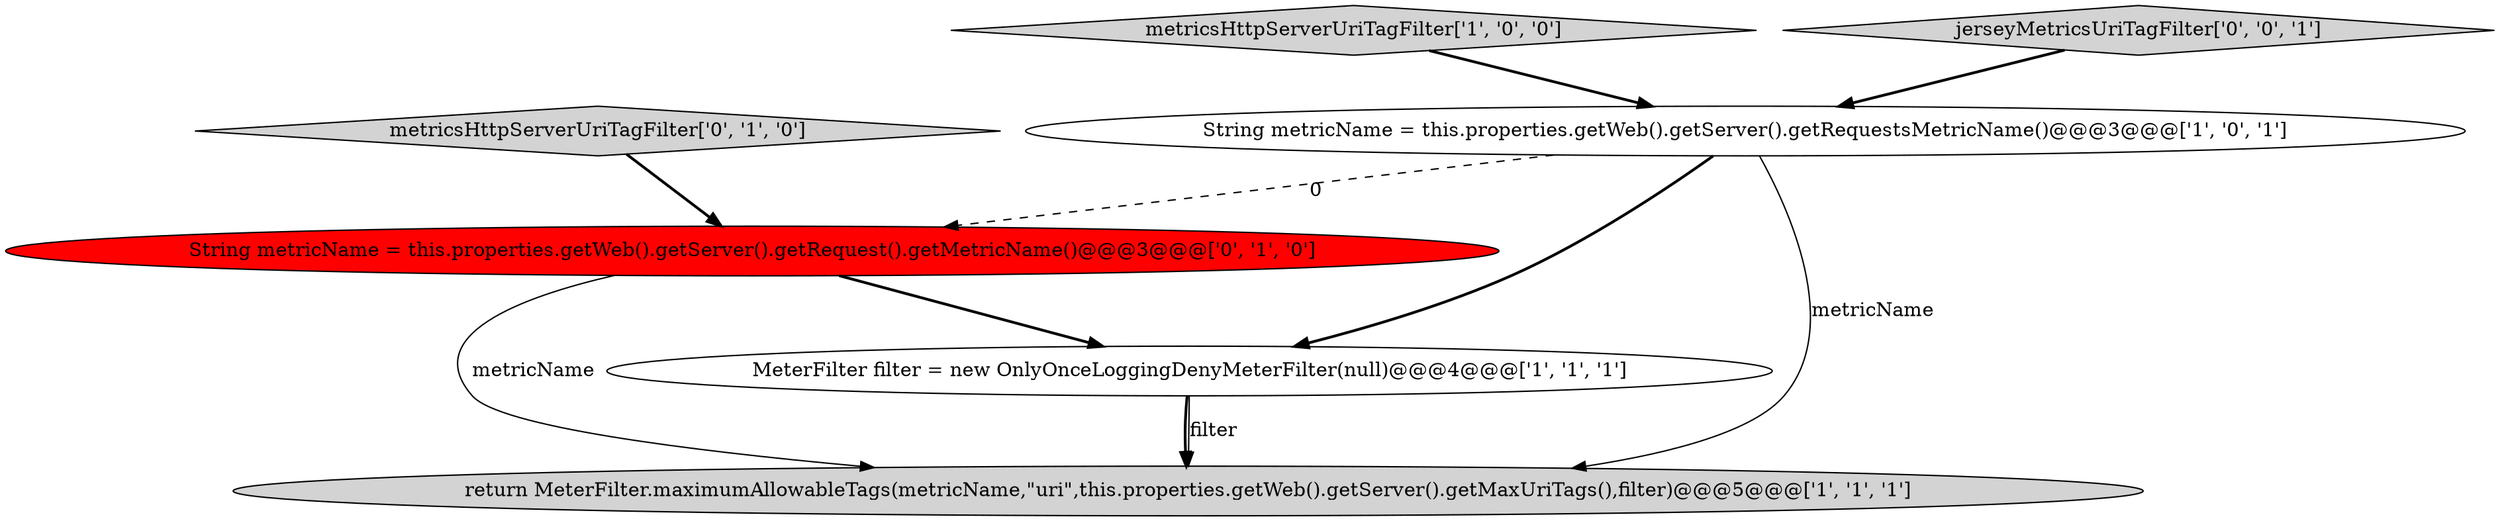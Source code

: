 digraph {
0 [style = filled, label = "MeterFilter filter = new OnlyOnceLoggingDenyMeterFilter(null)@@@4@@@['1', '1', '1']", fillcolor = white, shape = ellipse image = "AAA0AAABBB1BBB"];
3 [style = filled, label = "metricsHttpServerUriTagFilter['1', '0', '0']", fillcolor = lightgray, shape = diamond image = "AAA0AAABBB1BBB"];
1 [style = filled, label = "String metricName = this.properties.getWeb().getServer().getRequestsMetricName()@@@3@@@['1', '0', '1']", fillcolor = white, shape = ellipse image = "AAA0AAABBB1BBB"];
4 [style = filled, label = "String metricName = this.properties.getWeb().getServer().getRequest().getMetricName()@@@3@@@['0', '1', '0']", fillcolor = red, shape = ellipse image = "AAA1AAABBB2BBB"];
5 [style = filled, label = "metricsHttpServerUriTagFilter['0', '1', '0']", fillcolor = lightgray, shape = diamond image = "AAA0AAABBB2BBB"];
2 [style = filled, label = "return MeterFilter.maximumAllowableTags(metricName,\"uri\",this.properties.getWeb().getServer().getMaxUriTags(),filter)@@@5@@@['1', '1', '1']", fillcolor = lightgray, shape = ellipse image = "AAA0AAABBB1BBB"];
6 [style = filled, label = "jerseyMetricsUriTagFilter['0', '0', '1']", fillcolor = lightgray, shape = diamond image = "AAA0AAABBB3BBB"];
1->4 [style = dashed, label="0"];
6->1 [style = bold, label=""];
1->2 [style = solid, label="metricName"];
1->0 [style = bold, label=""];
3->1 [style = bold, label=""];
0->2 [style = solid, label="filter"];
4->2 [style = solid, label="metricName"];
5->4 [style = bold, label=""];
4->0 [style = bold, label=""];
0->2 [style = bold, label=""];
}
